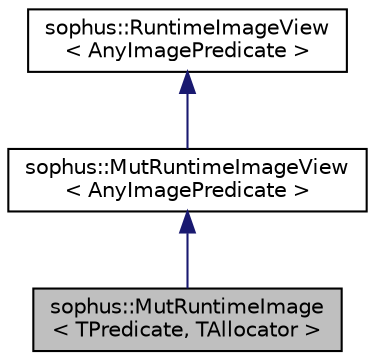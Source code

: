 digraph "sophus::MutRuntimeImage&lt; TPredicate, TAllocator &gt;"
{
 // LATEX_PDF_SIZE
  edge [fontname="Helvetica",fontsize="10",labelfontname="Helvetica",labelfontsize="10"];
  node [fontname="Helvetica",fontsize="10",shape=record];
  Node1 [label="sophus::MutRuntimeImage\l\< TPredicate, TAllocator \>",height=0.2,width=0.4,color="black", fillcolor="grey75", style="filled", fontcolor="black",tooltip="Type-erased image with shared ownership, and read-only access to pixels. Type is nullable."];
  Node2 -> Node1 [dir="back",color="midnightblue",fontsize="10",style="solid",fontname="Helvetica"];
  Node2 [label="sophus::MutRuntimeImageView\l\< AnyImagePredicate \>",height=0.2,width=0.4,color="black", fillcolor="white", style="filled",URL="$classsophus_1_1_mut_runtime_image_view.html",tooltip=" "];
  Node3 -> Node2 [dir="back",color="midnightblue",fontsize="10",style="solid",fontname="Helvetica"];
  Node3 [label="sophus::RuntimeImageView\l\< AnyImagePredicate \>",height=0.2,width=0.4,color="black", fillcolor="white", style="filled",URL="$classsophus_1_1_runtime_image_view.html",tooltip=" "];
}
